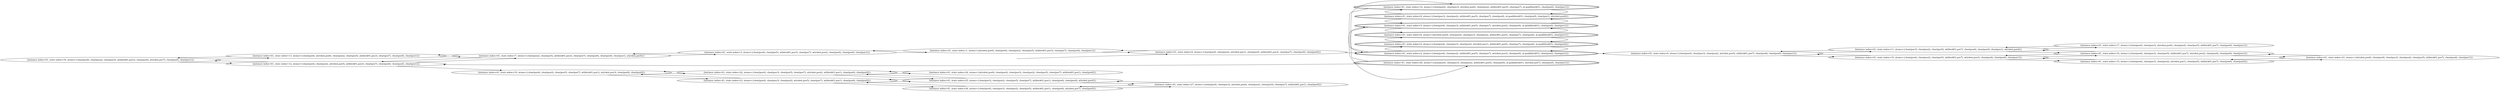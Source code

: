 digraph {
rankdir="LR"
s18[label="(instance index=41, state index=18, atoms={clear(pos4), clear(pos2), clear(pos5), at(block01,pos3), clear(pos6), at(robot,pos7), clear(pos0), clear(pos1)})"]
s13[label="(instance index=41, state index=13, atoms={clear(pos4), at(robot,pos6), clear(pos2), clear(pos5), at(block01,pos3), clear(pos7), clear(pos0), clear(pos1)})"]
s12[label="(instance index=41, state index=12, atoms={clear(pos4), clear(pos2), at(robot,pos5), at(block01,pos3), clear(pos7), clear(pos6), clear(pos0), clear(pos1)})"]
s7[label="(instance index=41, state index=7, atoms={clear(pos2), clear(pos5), at(block01,pos3), clear(pos7), clear(pos6), clear(pos0), clear(pos1), at(robot,pos4)})"]
s19[label="(instance index=41, state index=19, atoms={clear(pos4), clear(pos2), clear(pos5), clear(pos7), at(block01,pos1), at(robot,pos3), clear(pos6), clear(pos0)})"]
s3[label="(instance index=41, state index=3, atoms={clear(pos4), clear(pos5), at(block01,pos3), clear(pos7), at(robot,pos2), clear(pos6), clear(pos0), clear(pos1)})"]
s23[label="(instance index=41, state index=23, atoms={clear(pos4), clear(pos3), clear(pos2), at(robot,pos5), clear(pos7), at(block01,pos1), clear(pos6), clear(pos0)})"]
s22[label="(instance index=41, state index=22, atoms={clear(pos4), clear(pos3), clear(pos5), clear(pos7), at(robot,pos2), at(block01,pos1), clear(pos6), clear(pos0)})"]
s1[label="(instance index=41, state index=1, atoms={at(robot,pos0), clear(pos4), clear(pos2), clear(pos5), at(block01,pos3), clear(pos7), clear(pos6), clear(pos1)})"]
s26[label="(instance index=41, state index=26, atoms={clear(pos4), clear(pos3), clear(pos2), clear(pos5), at(block01,pos1), clear(pos6), at(robot,pos7), clear(pos0)})"]
s25[label="(instance index=41, state index=25, atoms={clear(pos3), clear(pos2), clear(pos5), clear(pos7), at(block01,pos1), clear(pos6), clear(pos0), at(robot,pos4)})"]
s24[label="(instance index=41, state index=24, atoms={at(robot,pos0), clear(pos4), clear(pos3), clear(pos2), clear(pos5), clear(pos7), at(block01,pos1), clear(pos6)})"]
s0[label="(instance index=41, state index=0, atoms={clear(pos4), clear(pos2), at(robot,pos1), clear(pos5), at(block01,pos3), clear(pos7), clear(pos6), clear(pos0)})"]
s27[label="(instance index=41, state index=27, atoms={clear(pos4), clear(pos3), at(robot,pos6), clear(pos2), clear(pos5), clear(pos7), at(block01,pos1), clear(pos0)})"]
s20[peripheries=2,label="(instance index=41, state index=20, atoms={clear(pos4), clear(pos3), clear(pos2), at(block01,pos5), clear(pos6), at-goal(block01), at(robot,pos7), clear(pos0), clear(pos1)})"]
s14[peripheries=2,label="(instance index=41, state index=14, atoms={clear(pos4), clear(pos3), at(robot,pos6), clear(pos2), at(block01,pos5), clear(pos7), at-goal(block01), clear(pos0), clear(pos1)})"]
s8[peripheries=2,label="(instance index=41, state index=8, atoms={at(robot,pos0), clear(pos4), clear(pos3), clear(pos2), at(block01,pos5), clear(pos7), clear(pos6), at-goal(block01), clear(pos1)})"]
s5[peripheries=2,label="(instance index=41, state index=5, atoms={clear(pos4), clear(pos3), at(block01,pos5), clear(pos7), at(robot,pos2), clear(pos6), at-goal(block01), clear(pos0), clear(pos1)})"]
s4[peripheries=2,label="(instance index=41, state index=4, atoms={clear(pos4), clear(pos3), clear(pos2), at(robot,pos1), at(block01,pos5), clear(pos7), clear(pos6), at-goal(block01), clear(pos0)})"]
s9[peripheries=2,label="(instance index=41, state index=9, atoms={clear(pos3), clear(pos2), at(block01,pos5), clear(pos7), clear(pos6), at-goal(block01), clear(pos0), clear(pos1), at(robot,pos4)})"]
s2[peripheries=2,label="(instance index=41, state index=2, atoms={clear(pos4), clear(pos2), at(block01,pos5), clear(pos7), at(robot,pos3), clear(pos6), at-goal(block01), clear(pos0), clear(pos1)})"]
s6[label="(instance index=41, state index=6, atoms={clear(pos4), clear(pos3), clear(pos2), at(robot,pos5), at(block01,pos7), clear(pos6), clear(pos0), clear(pos1)})"]
s11[label="(instance index=41, state index=11, atoms={clear(pos3), clear(pos2), clear(pos5), at(block01,pos7), clear(pos6), clear(pos0), clear(pos1), at(robot,pos4)})"]
s10[label="(instance index=41, state index=10, atoms={clear(pos4), clear(pos2), clear(pos5), at(block01,pos7), at(robot,pos3), clear(pos6), clear(pos0), clear(pos1)})"]
s17[label="(instance index=41, state index=17, atoms={clear(pos4), clear(pos3), at(robot,pos6), clear(pos2), clear(pos5), at(block01,pos7), clear(pos0), clear(pos1)})"]
s16[label="(instance index=41, state index=16, atoms={clear(pos4), clear(pos3), clear(pos5), at(block01,pos7), at(robot,pos2), clear(pos6), clear(pos0), clear(pos1)})"]
s15[label="(instance index=41, state index=15, atoms={clear(pos4), clear(pos3), clear(pos2), at(robot,pos1), clear(pos5), at(block01,pos7), clear(pos6), clear(pos0)})"]
s21[label="(instance index=41, state index=21, atoms={at(robot,pos0), clear(pos4), clear(pos3), clear(pos2), clear(pos5), at(block01,pos7), clear(pos6), clear(pos1)})"]
Dangling [ label = "", style = invis ]
{ rank = same; Dangling }
Dangling -> s0
{ rank = same; s0}
{ rank = same; s13,s12}
{ rank = same; s7,s19}
{ rank = same; s3,s23,s22}
{ rank = same; s1,s26,s25,s24}
{ rank = same; s0,s27}
{ rank = same; s20,s14,s8,s5,s4,s9,s2}
{ rank = same; s6}
{ rank = same; s11,s10}
{ rank = same; s17,s16,s15}
{ rank = same; s21}
{
s18->s13
s18->s12
}
{
s13->s7
s13->s18
s12->s7
s12->s19
s12->s18
}
{
s7->s13
s7->s12
s7->s3
s19->s23
s19->s22
}
{
s3->s7
s3->s1
s23->s26
s23->s19
s23->s25
s22->s19
s22->s25
s22->s24
}
{
s1->s3
s1->s0
s26->s23
s26->s27
s25->s23
s25->s22
s25->s27
s24->s22
}
{
s0->s2
s0->s1
s27->s26
s27->s25
}
{
s20->s14
s20->s12
s14->s20
s14->s9
s8->s5
s8->s4
s5->s9
s5->s2
s5->s8
s4->s2
s4->s8
s9->s14
s9->s5
s2->s6
s2->s5
s2->s4
}
{
s6->s11
s6->s10
}
{
s11->s6
s11->s17
s11->s16
s10->s15
s10->s6
s10->s16
}
{
s17->s11
s16->s21
s16->s11
s16->s10
s15->s21
s15->s10
}
{
s21->s15
s21->s16
}
}
